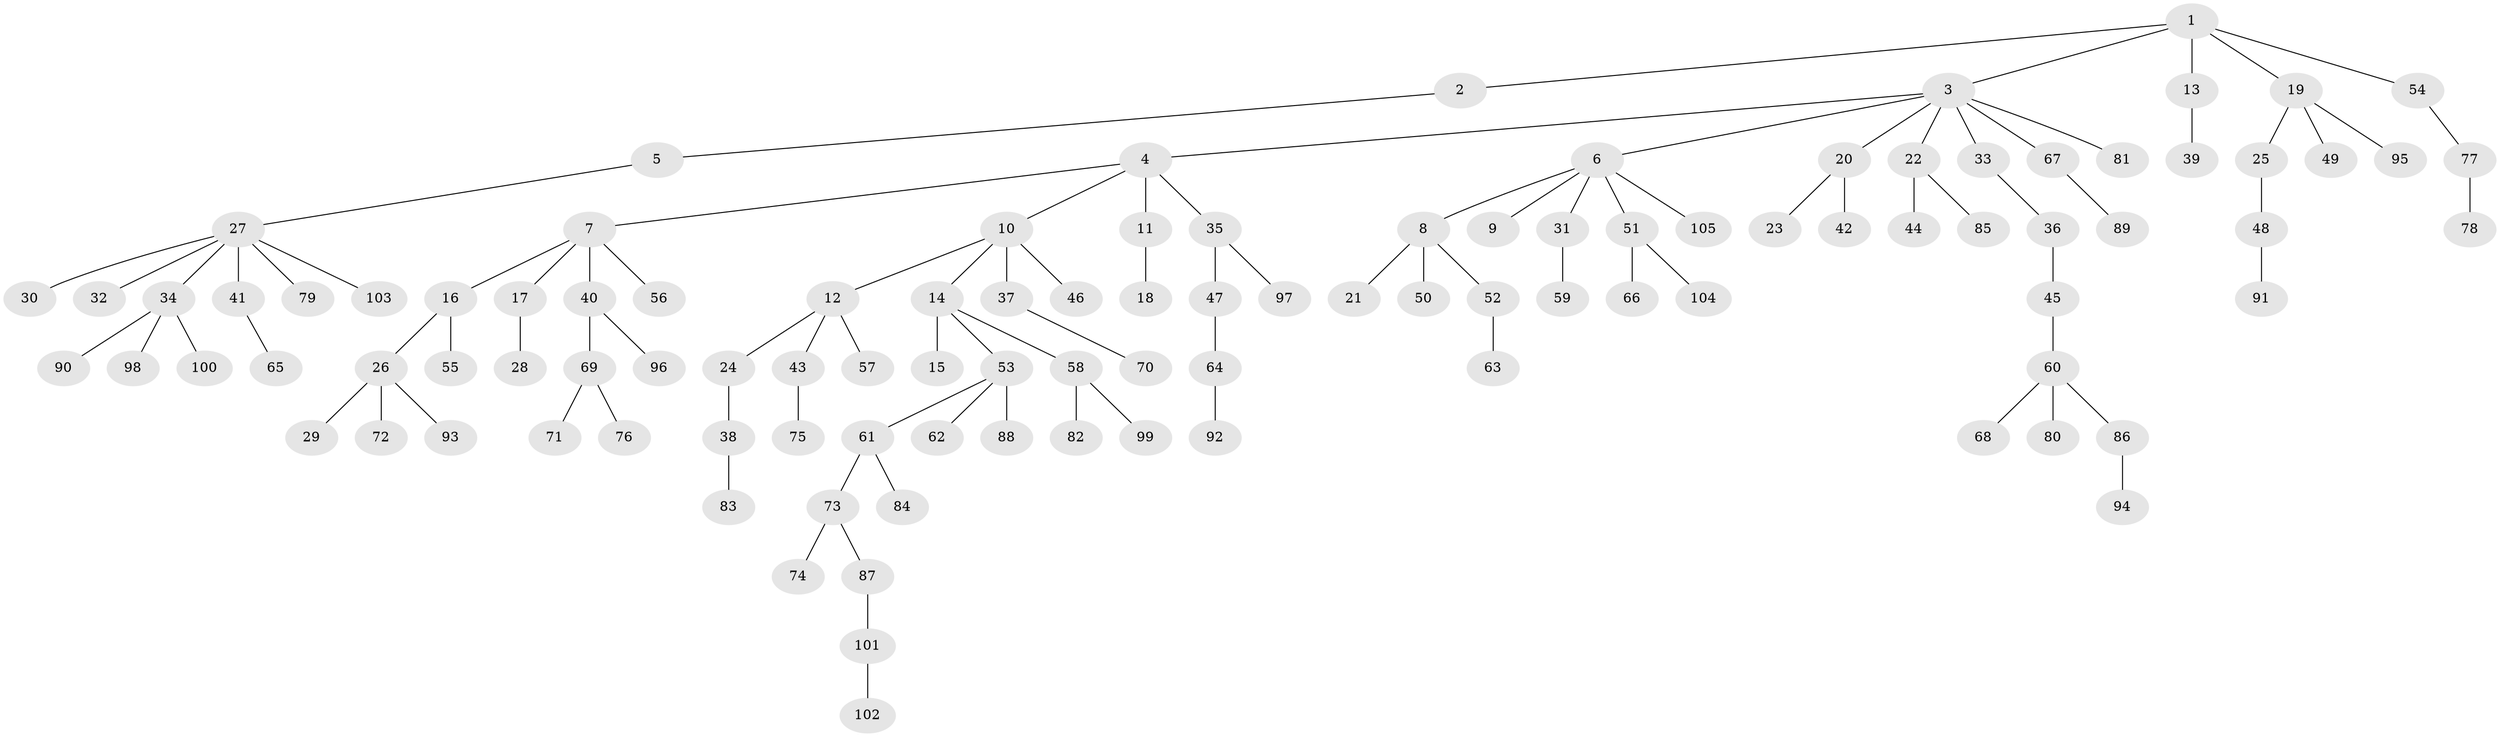 // Generated by graph-tools (version 1.1) at 2025/52/03/09/25 04:52:51]
// undirected, 105 vertices, 104 edges
graph export_dot {
graph [start="1"]
  node [color=gray90,style=filled];
  1;
  2;
  3;
  4;
  5;
  6;
  7;
  8;
  9;
  10;
  11;
  12;
  13;
  14;
  15;
  16;
  17;
  18;
  19;
  20;
  21;
  22;
  23;
  24;
  25;
  26;
  27;
  28;
  29;
  30;
  31;
  32;
  33;
  34;
  35;
  36;
  37;
  38;
  39;
  40;
  41;
  42;
  43;
  44;
  45;
  46;
  47;
  48;
  49;
  50;
  51;
  52;
  53;
  54;
  55;
  56;
  57;
  58;
  59;
  60;
  61;
  62;
  63;
  64;
  65;
  66;
  67;
  68;
  69;
  70;
  71;
  72;
  73;
  74;
  75;
  76;
  77;
  78;
  79;
  80;
  81;
  82;
  83;
  84;
  85;
  86;
  87;
  88;
  89;
  90;
  91;
  92;
  93;
  94;
  95;
  96;
  97;
  98;
  99;
  100;
  101;
  102;
  103;
  104;
  105;
  1 -- 2;
  1 -- 3;
  1 -- 13;
  1 -- 19;
  1 -- 54;
  2 -- 5;
  3 -- 4;
  3 -- 6;
  3 -- 20;
  3 -- 22;
  3 -- 33;
  3 -- 67;
  3 -- 81;
  4 -- 7;
  4 -- 10;
  4 -- 11;
  4 -- 35;
  5 -- 27;
  6 -- 8;
  6 -- 9;
  6 -- 31;
  6 -- 51;
  6 -- 105;
  7 -- 16;
  7 -- 17;
  7 -- 40;
  7 -- 56;
  8 -- 21;
  8 -- 50;
  8 -- 52;
  10 -- 12;
  10 -- 14;
  10 -- 37;
  10 -- 46;
  11 -- 18;
  12 -- 24;
  12 -- 43;
  12 -- 57;
  13 -- 39;
  14 -- 15;
  14 -- 53;
  14 -- 58;
  16 -- 26;
  16 -- 55;
  17 -- 28;
  19 -- 25;
  19 -- 49;
  19 -- 95;
  20 -- 23;
  20 -- 42;
  22 -- 44;
  22 -- 85;
  24 -- 38;
  25 -- 48;
  26 -- 29;
  26 -- 72;
  26 -- 93;
  27 -- 30;
  27 -- 32;
  27 -- 34;
  27 -- 41;
  27 -- 79;
  27 -- 103;
  31 -- 59;
  33 -- 36;
  34 -- 90;
  34 -- 98;
  34 -- 100;
  35 -- 47;
  35 -- 97;
  36 -- 45;
  37 -- 70;
  38 -- 83;
  40 -- 69;
  40 -- 96;
  41 -- 65;
  43 -- 75;
  45 -- 60;
  47 -- 64;
  48 -- 91;
  51 -- 66;
  51 -- 104;
  52 -- 63;
  53 -- 61;
  53 -- 62;
  53 -- 88;
  54 -- 77;
  58 -- 82;
  58 -- 99;
  60 -- 68;
  60 -- 80;
  60 -- 86;
  61 -- 73;
  61 -- 84;
  64 -- 92;
  67 -- 89;
  69 -- 71;
  69 -- 76;
  73 -- 74;
  73 -- 87;
  77 -- 78;
  86 -- 94;
  87 -- 101;
  101 -- 102;
}
